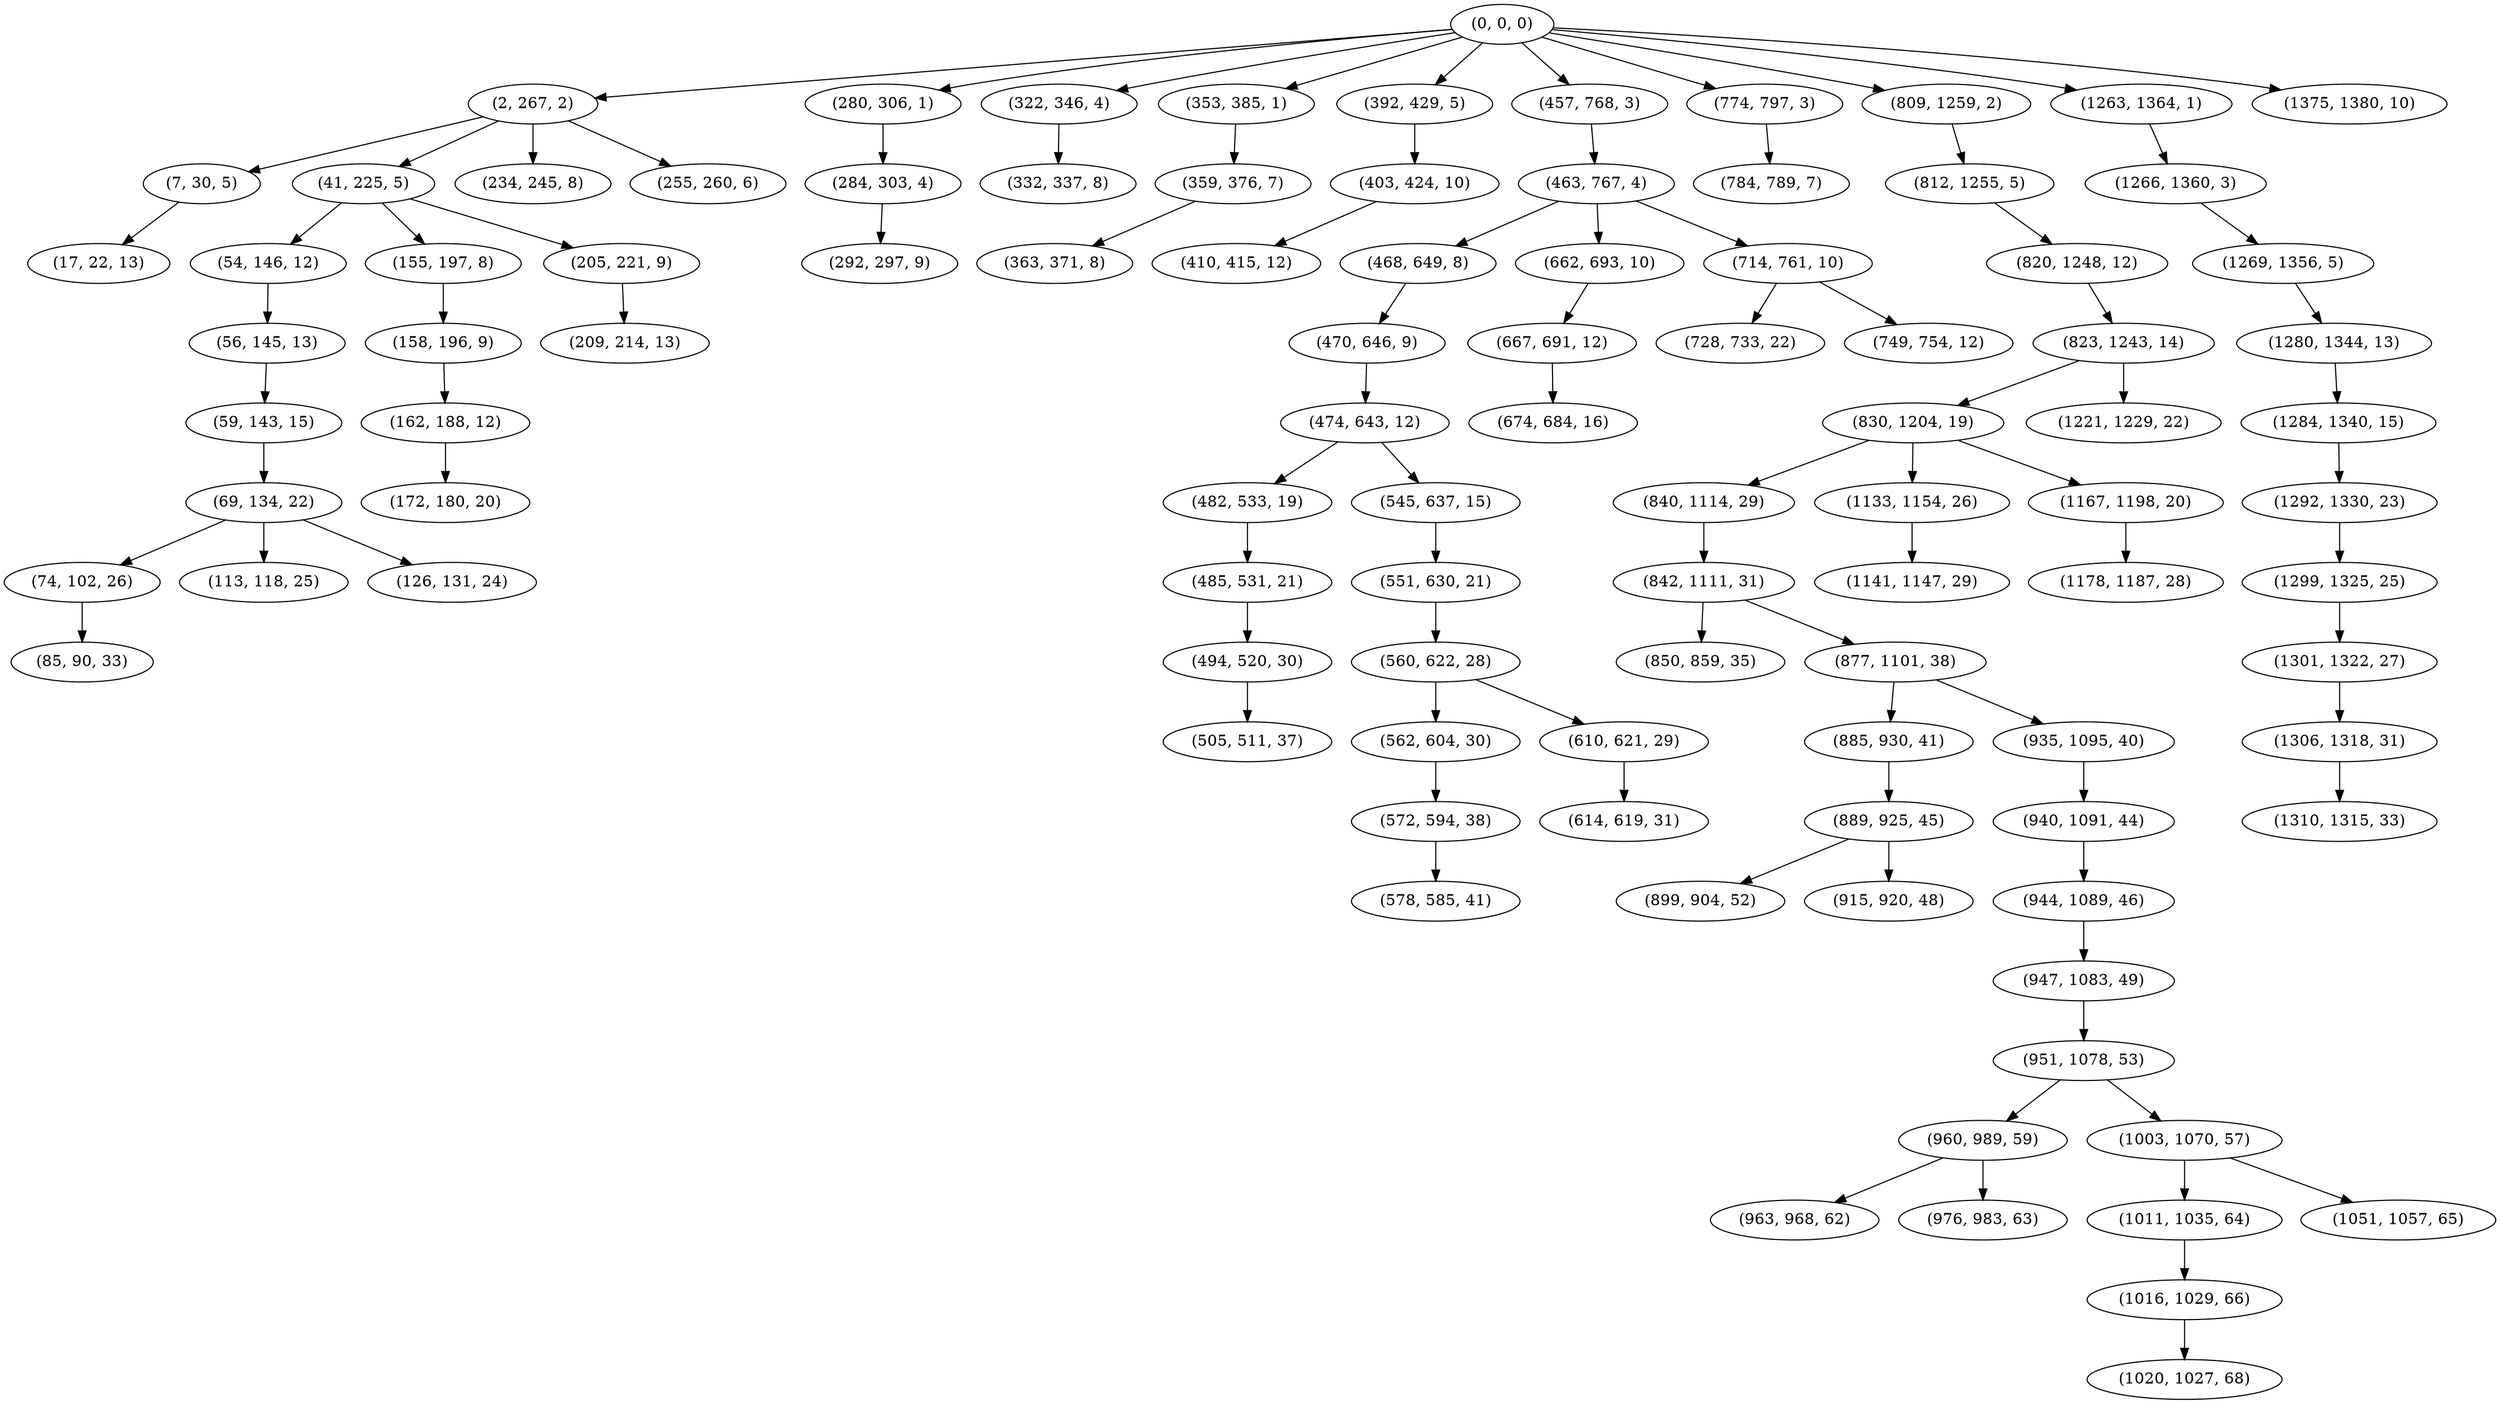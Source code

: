 digraph tree {
    "(0, 0, 0)";
    "(2, 267, 2)";
    "(7, 30, 5)";
    "(17, 22, 13)";
    "(41, 225, 5)";
    "(54, 146, 12)";
    "(56, 145, 13)";
    "(59, 143, 15)";
    "(69, 134, 22)";
    "(74, 102, 26)";
    "(85, 90, 33)";
    "(113, 118, 25)";
    "(126, 131, 24)";
    "(155, 197, 8)";
    "(158, 196, 9)";
    "(162, 188, 12)";
    "(172, 180, 20)";
    "(205, 221, 9)";
    "(209, 214, 13)";
    "(234, 245, 8)";
    "(255, 260, 6)";
    "(280, 306, 1)";
    "(284, 303, 4)";
    "(292, 297, 9)";
    "(322, 346, 4)";
    "(332, 337, 8)";
    "(353, 385, 1)";
    "(359, 376, 7)";
    "(363, 371, 8)";
    "(392, 429, 5)";
    "(403, 424, 10)";
    "(410, 415, 12)";
    "(457, 768, 3)";
    "(463, 767, 4)";
    "(468, 649, 8)";
    "(470, 646, 9)";
    "(474, 643, 12)";
    "(482, 533, 19)";
    "(485, 531, 21)";
    "(494, 520, 30)";
    "(505, 511, 37)";
    "(545, 637, 15)";
    "(551, 630, 21)";
    "(560, 622, 28)";
    "(562, 604, 30)";
    "(572, 594, 38)";
    "(578, 585, 41)";
    "(610, 621, 29)";
    "(614, 619, 31)";
    "(662, 693, 10)";
    "(667, 691, 12)";
    "(674, 684, 16)";
    "(714, 761, 10)";
    "(728, 733, 22)";
    "(749, 754, 12)";
    "(774, 797, 3)";
    "(784, 789, 7)";
    "(809, 1259, 2)";
    "(812, 1255, 5)";
    "(820, 1248, 12)";
    "(823, 1243, 14)";
    "(830, 1204, 19)";
    "(840, 1114, 29)";
    "(842, 1111, 31)";
    "(850, 859, 35)";
    "(877, 1101, 38)";
    "(885, 930, 41)";
    "(889, 925, 45)";
    "(899, 904, 52)";
    "(915, 920, 48)";
    "(935, 1095, 40)";
    "(940, 1091, 44)";
    "(944, 1089, 46)";
    "(947, 1083, 49)";
    "(951, 1078, 53)";
    "(960, 989, 59)";
    "(963, 968, 62)";
    "(976, 983, 63)";
    "(1003, 1070, 57)";
    "(1011, 1035, 64)";
    "(1016, 1029, 66)";
    "(1020, 1027, 68)";
    "(1051, 1057, 65)";
    "(1133, 1154, 26)";
    "(1141, 1147, 29)";
    "(1167, 1198, 20)";
    "(1178, 1187, 28)";
    "(1221, 1229, 22)";
    "(1263, 1364, 1)";
    "(1266, 1360, 3)";
    "(1269, 1356, 5)";
    "(1280, 1344, 13)";
    "(1284, 1340, 15)";
    "(1292, 1330, 23)";
    "(1299, 1325, 25)";
    "(1301, 1322, 27)";
    "(1306, 1318, 31)";
    "(1310, 1315, 33)";
    "(1375, 1380, 10)";
    "(0, 0, 0)" -> "(2, 267, 2)";
    "(0, 0, 0)" -> "(280, 306, 1)";
    "(0, 0, 0)" -> "(322, 346, 4)";
    "(0, 0, 0)" -> "(353, 385, 1)";
    "(0, 0, 0)" -> "(392, 429, 5)";
    "(0, 0, 0)" -> "(457, 768, 3)";
    "(0, 0, 0)" -> "(774, 797, 3)";
    "(0, 0, 0)" -> "(809, 1259, 2)";
    "(0, 0, 0)" -> "(1263, 1364, 1)";
    "(0, 0, 0)" -> "(1375, 1380, 10)";
    "(2, 267, 2)" -> "(7, 30, 5)";
    "(2, 267, 2)" -> "(41, 225, 5)";
    "(2, 267, 2)" -> "(234, 245, 8)";
    "(2, 267, 2)" -> "(255, 260, 6)";
    "(7, 30, 5)" -> "(17, 22, 13)";
    "(41, 225, 5)" -> "(54, 146, 12)";
    "(41, 225, 5)" -> "(155, 197, 8)";
    "(41, 225, 5)" -> "(205, 221, 9)";
    "(54, 146, 12)" -> "(56, 145, 13)";
    "(56, 145, 13)" -> "(59, 143, 15)";
    "(59, 143, 15)" -> "(69, 134, 22)";
    "(69, 134, 22)" -> "(74, 102, 26)";
    "(69, 134, 22)" -> "(113, 118, 25)";
    "(69, 134, 22)" -> "(126, 131, 24)";
    "(74, 102, 26)" -> "(85, 90, 33)";
    "(155, 197, 8)" -> "(158, 196, 9)";
    "(158, 196, 9)" -> "(162, 188, 12)";
    "(162, 188, 12)" -> "(172, 180, 20)";
    "(205, 221, 9)" -> "(209, 214, 13)";
    "(280, 306, 1)" -> "(284, 303, 4)";
    "(284, 303, 4)" -> "(292, 297, 9)";
    "(322, 346, 4)" -> "(332, 337, 8)";
    "(353, 385, 1)" -> "(359, 376, 7)";
    "(359, 376, 7)" -> "(363, 371, 8)";
    "(392, 429, 5)" -> "(403, 424, 10)";
    "(403, 424, 10)" -> "(410, 415, 12)";
    "(457, 768, 3)" -> "(463, 767, 4)";
    "(463, 767, 4)" -> "(468, 649, 8)";
    "(463, 767, 4)" -> "(662, 693, 10)";
    "(463, 767, 4)" -> "(714, 761, 10)";
    "(468, 649, 8)" -> "(470, 646, 9)";
    "(470, 646, 9)" -> "(474, 643, 12)";
    "(474, 643, 12)" -> "(482, 533, 19)";
    "(474, 643, 12)" -> "(545, 637, 15)";
    "(482, 533, 19)" -> "(485, 531, 21)";
    "(485, 531, 21)" -> "(494, 520, 30)";
    "(494, 520, 30)" -> "(505, 511, 37)";
    "(545, 637, 15)" -> "(551, 630, 21)";
    "(551, 630, 21)" -> "(560, 622, 28)";
    "(560, 622, 28)" -> "(562, 604, 30)";
    "(560, 622, 28)" -> "(610, 621, 29)";
    "(562, 604, 30)" -> "(572, 594, 38)";
    "(572, 594, 38)" -> "(578, 585, 41)";
    "(610, 621, 29)" -> "(614, 619, 31)";
    "(662, 693, 10)" -> "(667, 691, 12)";
    "(667, 691, 12)" -> "(674, 684, 16)";
    "(714, 761, 10)" -> "(728, 733, 22)";
    "(714, 761, 10)" -> "(749, 754, 12)";
    "(774, 797, 3)" -> "(784, 789, 7)";
    "(809, 1259, 2)" -> "(812, 1255, 5)";
    "(812, 1255, 5)" -> "(820, 1248, 12)";
    "(820, 1248, 12)" -> "(823, 1243, 14)";
    "(823, 1243, 14)" -> "(830, 1204, 19)";
    "(823, 1243, 14)" -> "(1221, 1229, 22)";
    "(830, 1204, 19)" -> "(840, 1114, 29)";
    "(830, 1204, 19)" -> "(1133, 1154, 26)";
    "(830, 1204, 19)" -> "(1167, 1198, 20)";
    "(840, 1114, 29)" -> "(842, 1111, 31)";
    "(842, 1111, 31)" -> "(850, 859, 35)";
    "(842, 1111, 31)" -> "(877, 1101, 38)";
    "(877, 1101, 38)" -> "(885, 930, 41)";
    "(877, 1101, 38)" -> "(935, 1095, 40)";
    "(885, 930, 41)" -> "(889, 925, 45)";
    "(889, 925, 45)" -> "(899, 904, 52)";
    "(889, 925, 45)" -> "(915, 920, 48)";
    "(935, 1095, 40)" -> "(940, 1091, 44)";
    "(940, 1091, 44)" -> "(944, 1089, 46)";
    "(944, 1089, 46)" -> "(947, 1083, 49)";
    "(947, 1083, 49)" -> "(951, 1078, 53)";
    "(951, 1078, 53)" -> "(960, 989, 59)";
    "(951, 1078, 53)" -> "(1003, 1070, 57)";
    "(960, 989, 59)" -> "(963, 968, 62)";
    "(960, 989, 59)" -> "(976, 983, 63)";
    "(1003, 1070, 57)" -> "(1011, 1035, 64)";
    "(1003, 1070, 57)" -> "(1051, 1057, 65)";
    "(1011, 1035, 64)" -> "(1016, 1029, 66)";
    "(1016, 1029, 66)" -> "(1020, 1027, 68)";
    "(1133, 1154, 26)" -> "(1141, 1147, 29)";
    "(1167, 1198, 20)" -> "(1178, 1187, 28)";
    "(1263, 1364, 1)" -> "(1266, 1360, 3)";
    "(1266, 1360, 3)" -> "(1269, 1356, 5)";
    "(1269, 1356, 5)" -> "(1280, 1344, 13)";
    "(1280, 1344, 13)" -> "(1284, 1340, 15)";
    "(1284, 1340, 15)" -> "(1292, 1330, 23)";
    "(1292, 1330, 23)" -> "(1299, 1325, 25)";
    "(1299, 1325, 25)" -> "(1301, 1322, 27)";
    "(1301, 1322, 27)" -> "(1306, 1318, 31)";
    "(1306, 1318, 31)" -> "(1310, 1315, 33)";
}
